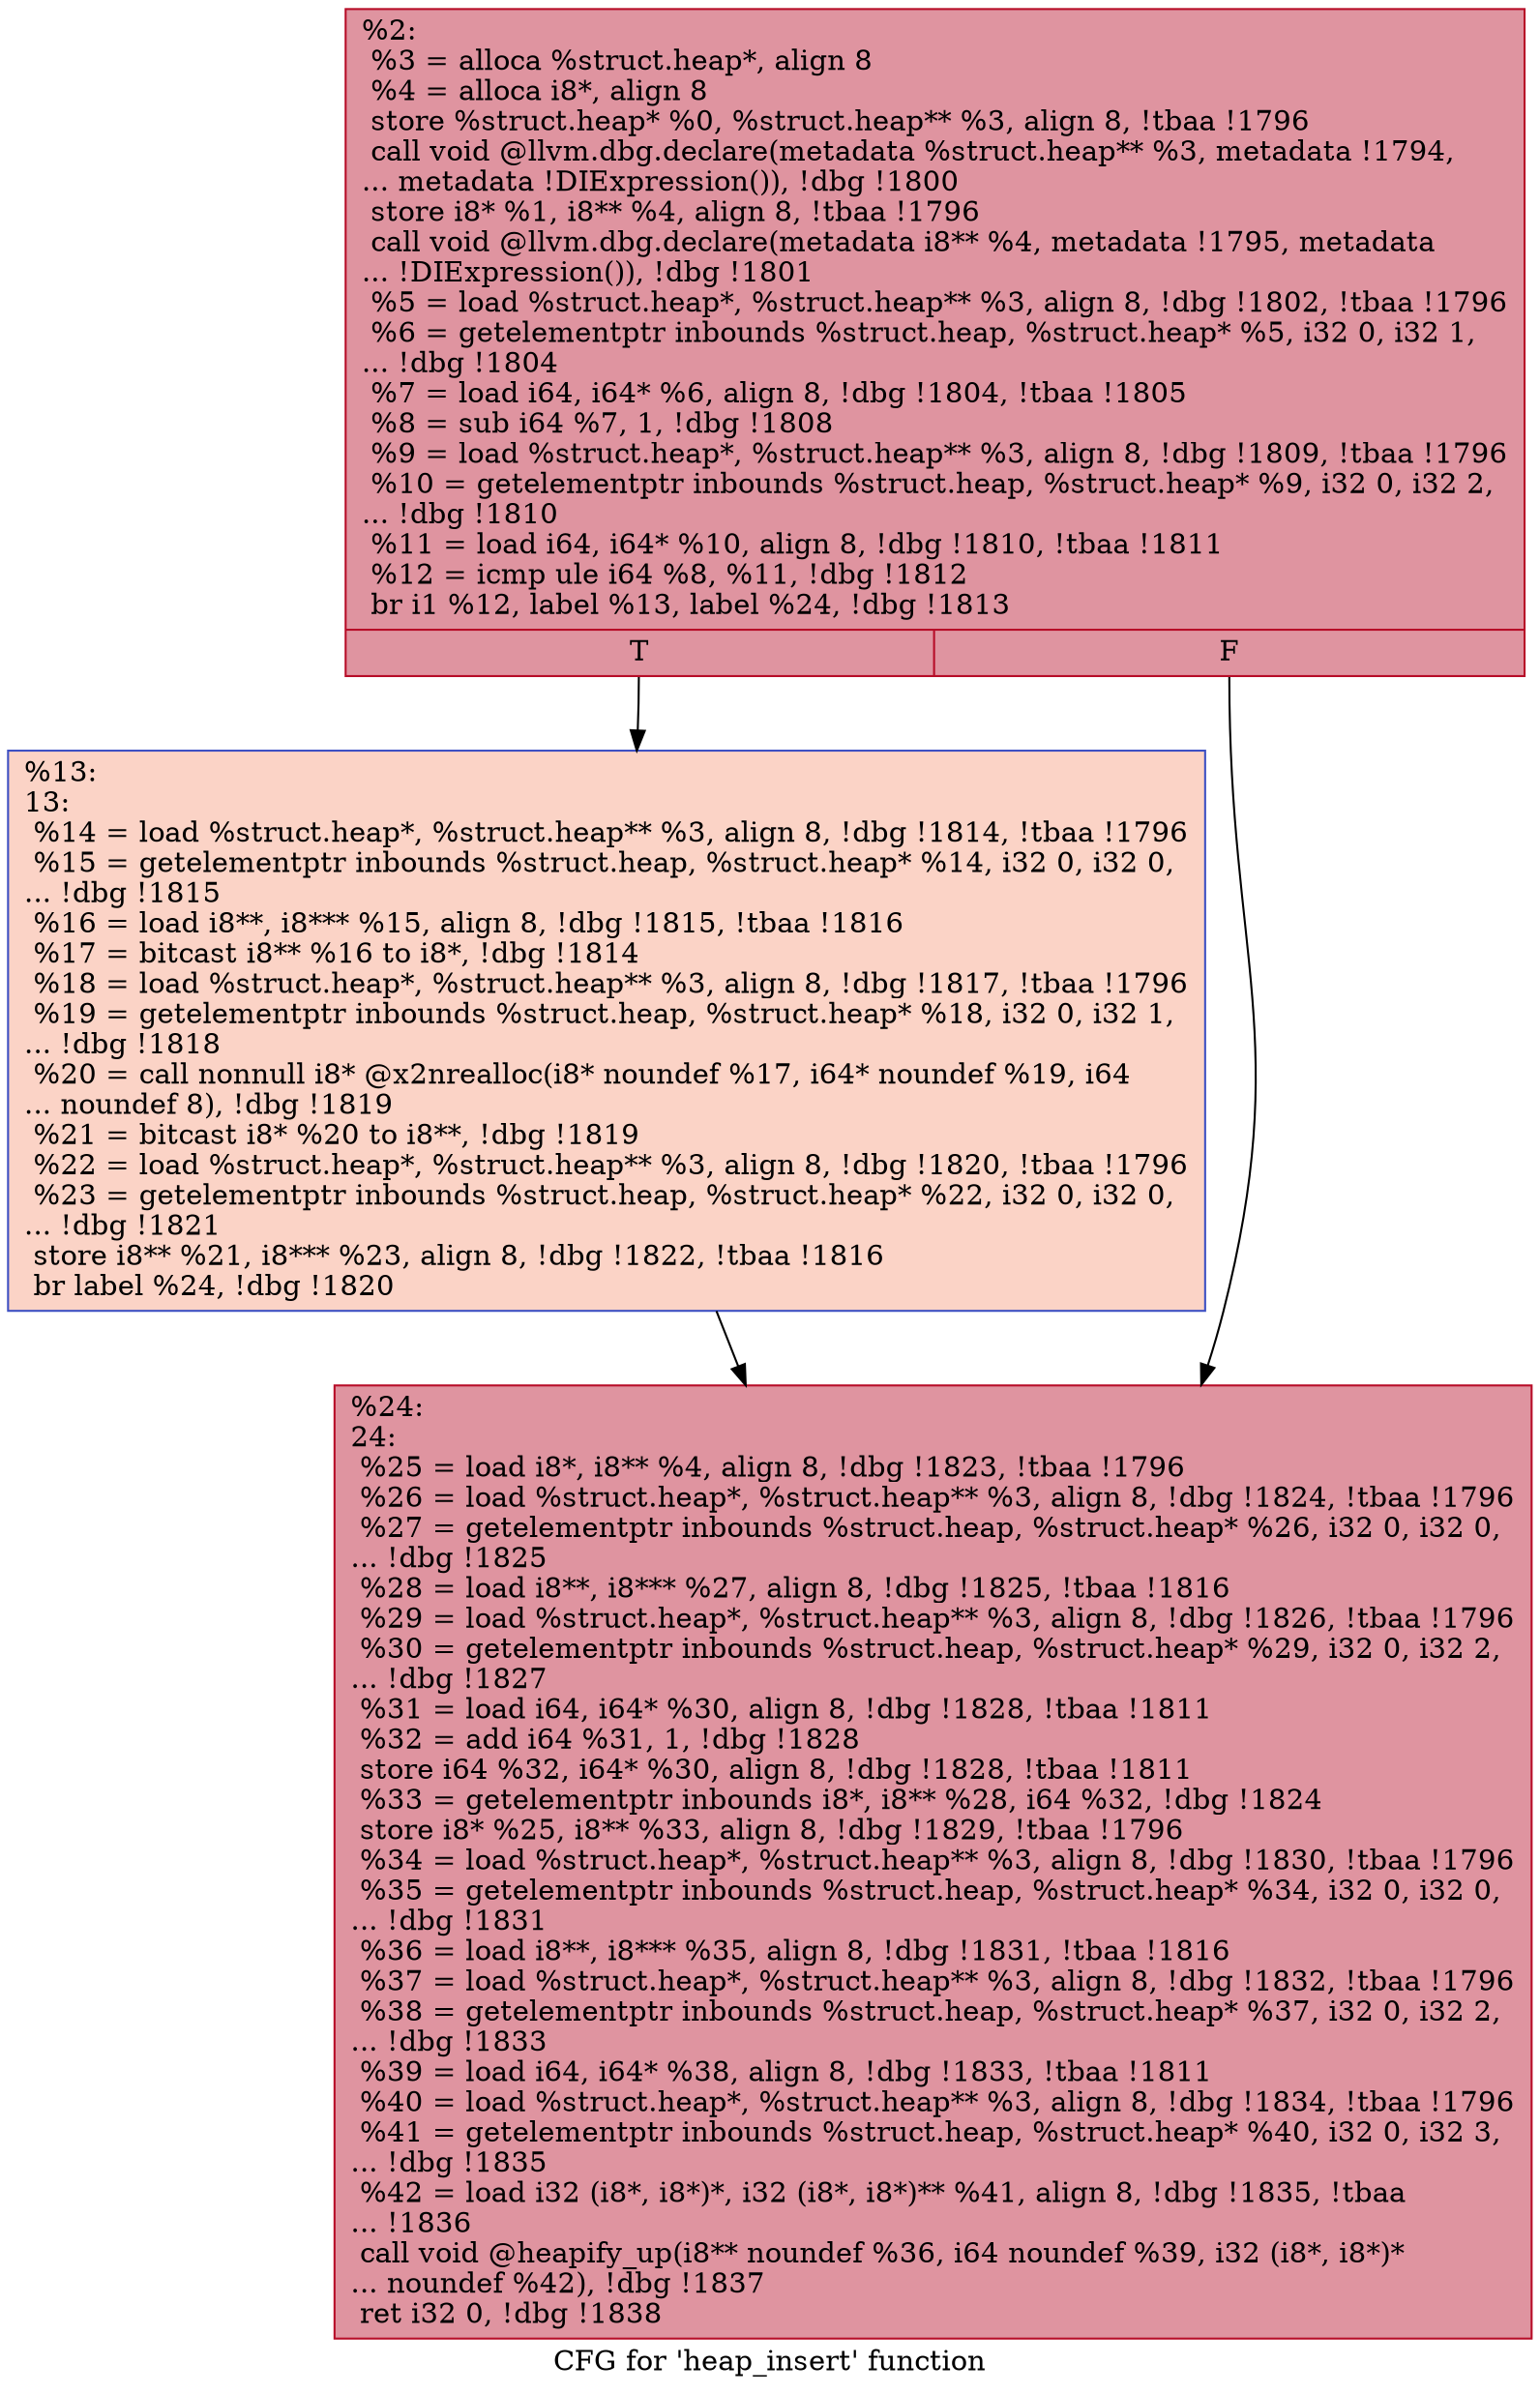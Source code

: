 digraph "CFG for 'heap_insert' function" {
	label="CFG for 'heap_insert' function";

	Node0x26b6460 [shape=record,color="#b70d28ff", style=filled, fillcolor="#b70d2870",label="{%2:\l  %3 = alloca %struct.heap*, align 8\l  %4 = alloca i8*, align 8\l  store %struct.heap* %0, %struct.heap** %3, align 8, !tbaa !1796\l  call void @llvm.dbg.declare(metadata %struct.heap** %3, metadata !1794,\l... metadata !DIExpression()), !dbg !1800\l  store i8* %1, i8** %4, align 8, !tbaa !1796\l  call void @llvm.dbg.declare(metadata i8** %4, metadata !1795, metadata\l... !DIExpression()), !dbg !1801\l  %5 = load %struct.heap*, %struct.heap** %3, align 8, !dbg !1802, !tbaa !1796\l  %6 = getelementptr inbounds %struct.heap, %struct.heap* %5, i32 0, i32 1,\l... !dbg !1804\l  %7 = load i64, i64* %6, align 8, !dbg !1804, !tbaa !1805\l  %8 = sub i64 %7, 1, !dbg !1808\l  %9 = load %struct.heap*, %struct.heap** %3, align 8, !dbg !1809, !tbaa !1796\l  %10 = getelementptr inbounds %struct.heap, %struct.heap* %9, i32 0, i32 2,\l... !dbg !1810\l  %11 = load i64, i64* %10, align 8, !dbg !1810, !tbaa !1811\l  %12 = icmp ule i64 %8, %11, !dbg !1812\l  br i1 %12, label %13, label %24, !dbg !1813\l|{<s0>T|<s1>F}}"];
	Node0x26b6460:s0 -> Node0x26b64b0;
	Node0x26b6460:s1 -> Node0x26b6500;
	Node0x26b64b0 [shape=record,color="#3d50c3ff", style=filled, fillcolor="#f59c7d70",label="{%13:\l13:                                               \l  %14 = load %struct.heap*, %struct.heap** %3, align 8, !dbg !1814, !tbaa !1796\l  %15 = getelementptr inbounds %struct.heap, %struct.heap* %14, i32 0, i32 0,\l... !dbg !1815\l  %16 = load i8**, i8*** %15, align 8, !dbg !1815, !tbaa !1816\l  %17 = bitcast i8** %16 to i8*, !dbg !1814\l  %18 = load %struct.heap*, %struct.heap** %3, align 8, !dbg !1817, !tbaa !1796\l  %19 = getelementptr inbounds %struct.heap, %struct.heap* %18, i32 0, i32 1,\l... !dbg !1818\l  %20 = call nonnull i8* @x2nrealloc(i8* noundef %17, i64* noundef %19, i64\l... noundef 8), !dbg !1819\l  %21 = bitcast i8* %20 to i8**, !dbg !1819\l  %22 = load %struct.heap*, %struct.heap** %3, align 8, !dbg !1820, !tbaa !1796\l  %23 = getelementptr inbounds %struct.heap, %struct.heap* %22, i32 0, i32 0,\l... !dbg !1821\l  store i8** %21, i8*** %23, align 8, !dbg !1822, !tbaa !1816\l  br label %24, !dbg !1820\l}"];
	Node0x26b64b0 -> Node0x26b6500;
	Node0x26b6500 [shape=record,color="#b70d28ff", style=filled, fillcolor="#b70d2870",label="{%24:\l24:                                               \l  %25 = load i8*, i8** %4, align 8, !dbg !1823, !tbaa !1796\l  %26 = load %struct.heap*, %struct.heap** %3, align 8, !dbg !1824, !tbaa !1796\l  %27 = getelementptr inbounds %struct.heap, %struct.heap* %26, i32 0, i32 0,\l... !dbg !1825\l  %28 = load i8**, i8*** %27, align 8, !dbg !1825, !tbaa !1816\l  %29 = load %struct.heap*, %struct.heap** %3, align 8, !dbg !1826, !tbaa !1796\l  %30 = getelementptr inbounds %struct.heap, %struct.heap* %29, i32 0, i32 2,\l... !dbg !1827\l  %31 = load i64, i64* %30, align 8, !dbg !1828, !tbaa !1811\l  %32 = add i64 %31, 1, !dbg !1828\l  store i64 %32, i64* %30, align 8, !dbg !1828, !tbaa !1811\l  %33 = getelementptr inbounds i8*, i8** %28, i64 %32, !dbg !1824\l  store i8* %25, i8** %33, align 8, !dbg !1829, !tbaa !1796\l  %34 = load %struct.heap*, %struct.heap** %3, align 8, !dbg !1830, !tbaa !1796\l  %35 = getelementptr inbounds %struct.heap, %struct.heap* %34, i32 0, i32 0,\l... !dbg !1831\l  %36 = load i8**, i8*** %35, align 8, !dbg !1831, !tbaa !1816\l  %37 = load %struct.heap*, %struct.heap** %3, align 8, !dbg !1832, !tbaa !1796\l  %38 = getelementptr inbounds %struct.heap, %struct.heap* %37, i32 0, i32 2,\l... !dbg !1833\l  %39 = load i64, i64* %38, align 8, !dbg !1833, !tbaa !1811\l  %40 = load %struct.heap*, %struct.heap** %3, align 8, !dbg !1834, !tbaa !1796\l  %41 = getelementptr inbounds %struct.heap, %struct.heap* %40, i32 0, i32 3,\l... !dbg !1835\l  %42 = load i32 (i8*, i8*)*, i32 (i8*, i8*)** %41, align 8, !dbg !1835, !tbaa\l... !1836\l  call void @heapify_up(i8** noundef %36, i64 noundef %39, i32 (i8*, i8*)*\l... noundef %42), !dbg !1837\l  ret i32 0, !dbg !1838\l}"];
}
